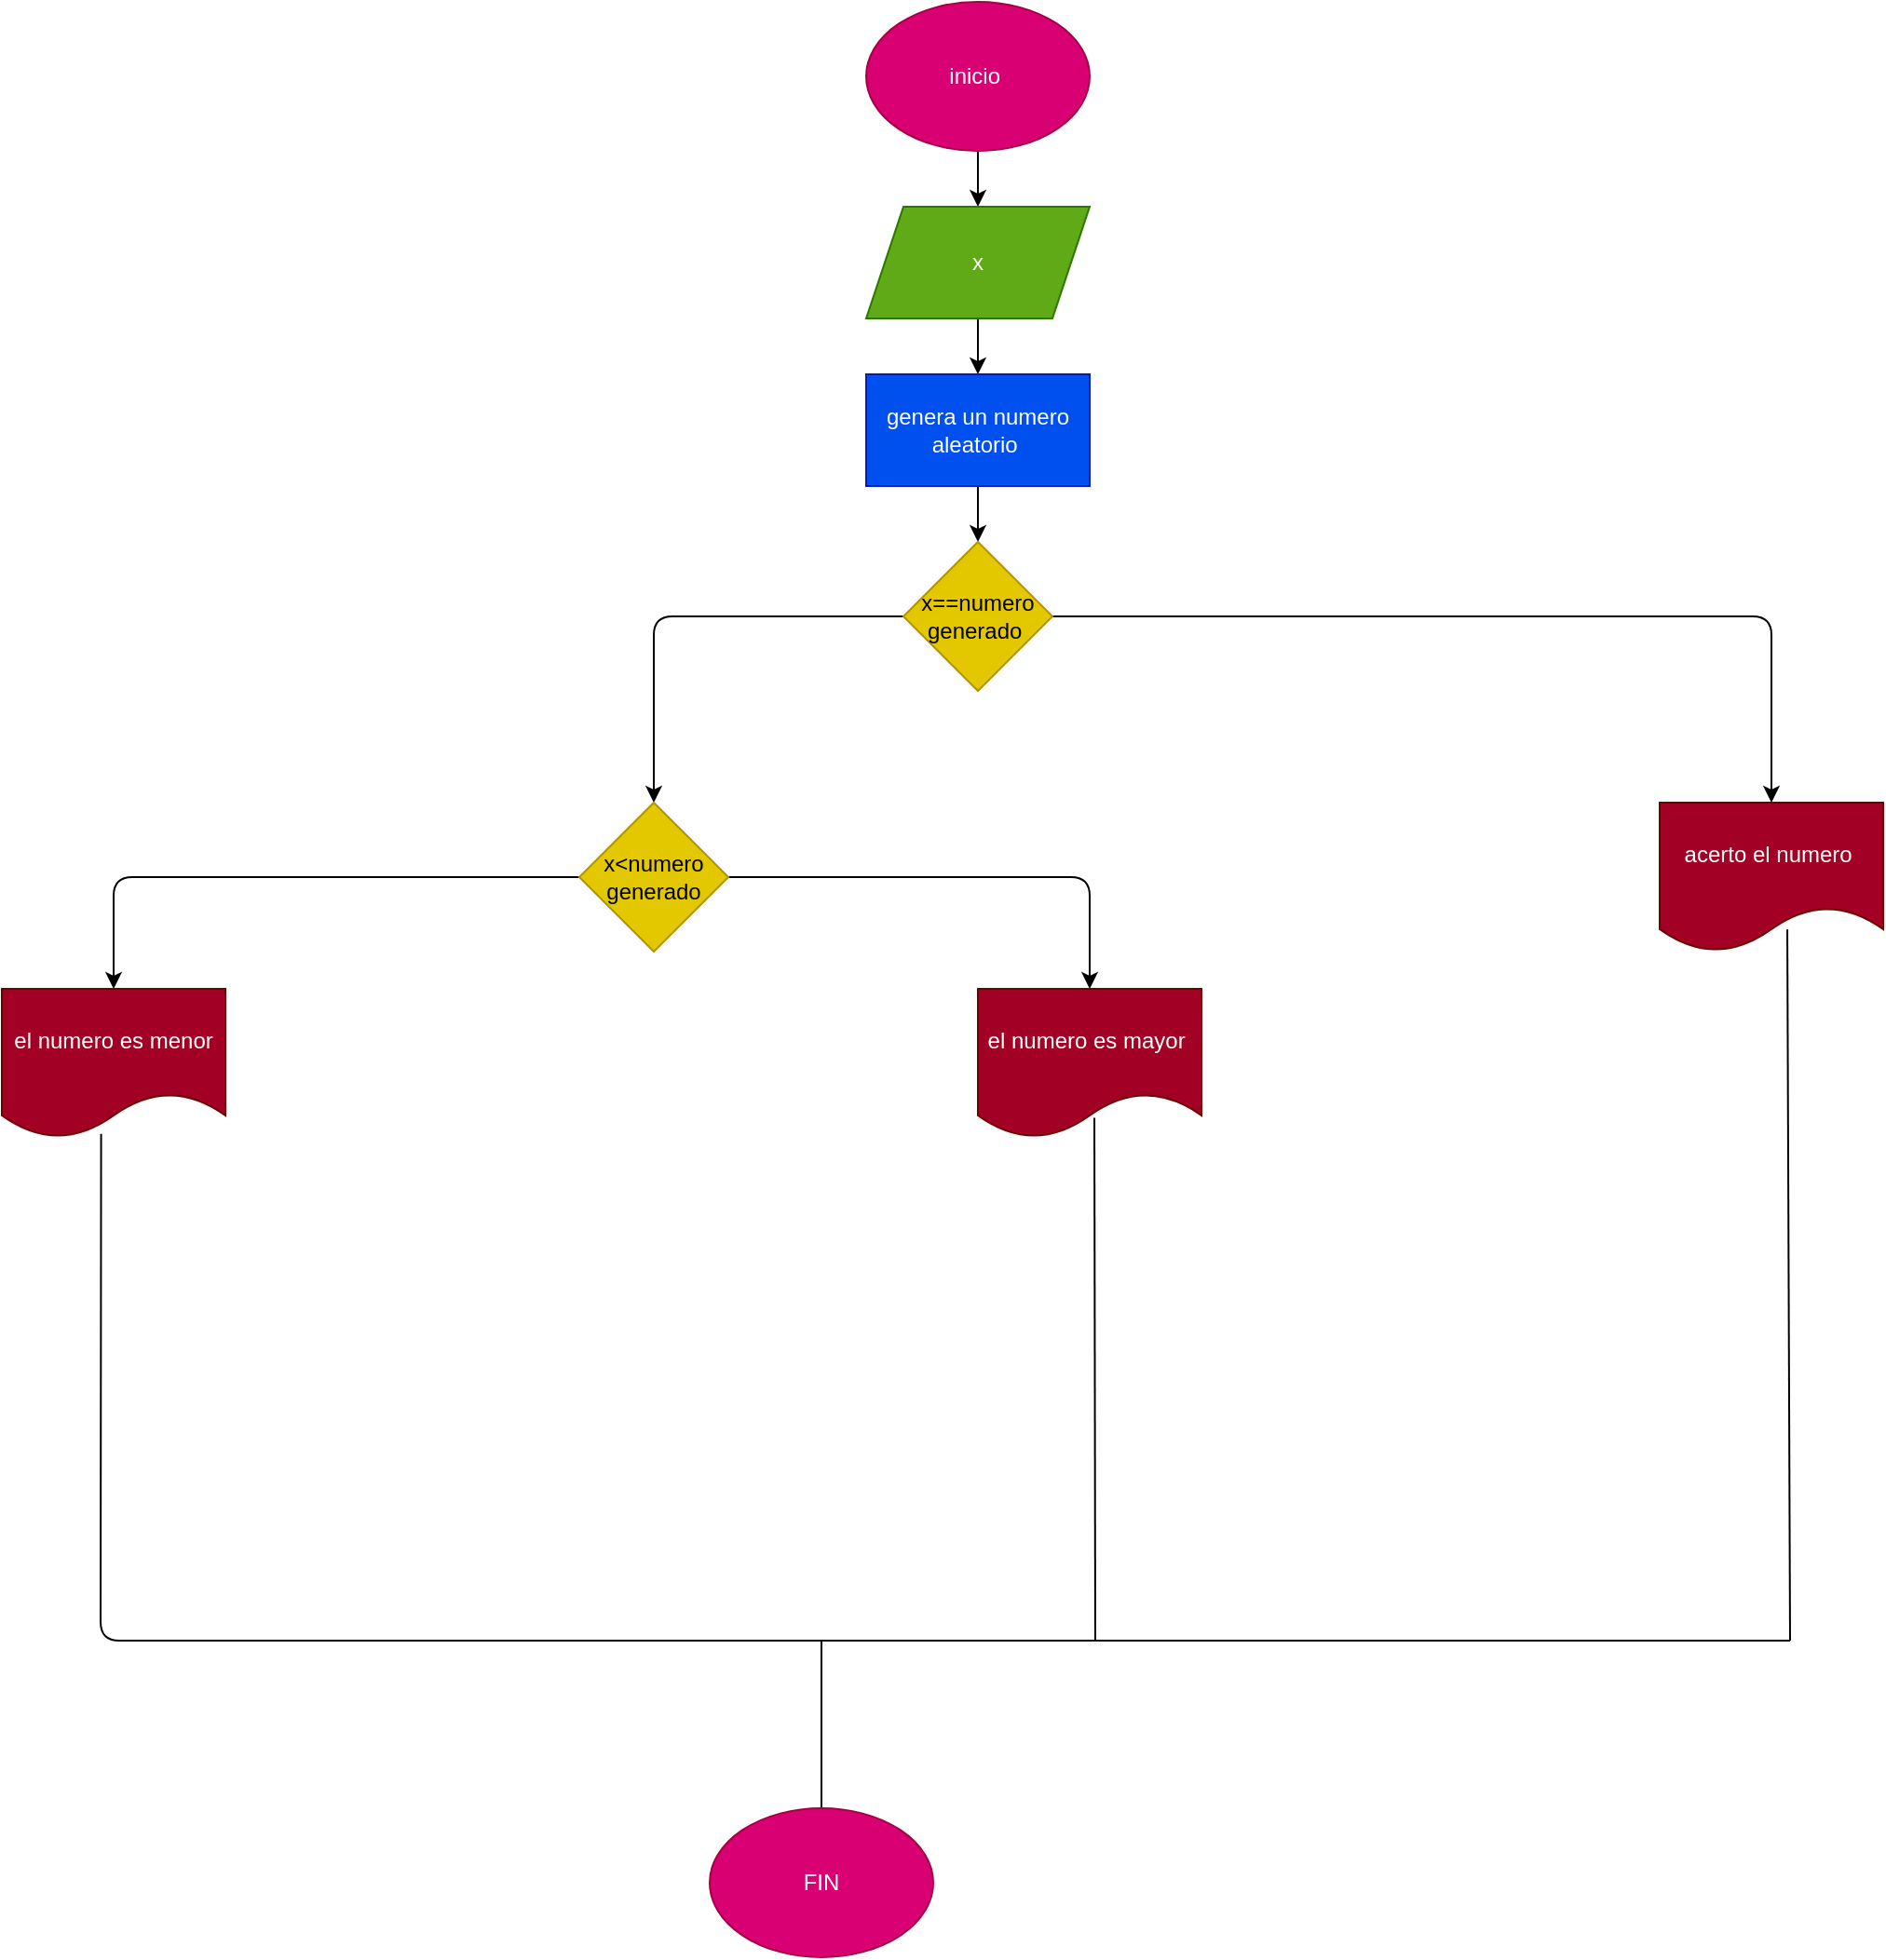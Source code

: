 <mxfile>
    <diagram id="lmfWorfoPp4Eis3ky2Kp" name="Página-1">
        <mxGraphModel dx="1831" dy="409" grid="1" gridSize="10" guides="1" tooltips="1" connect="1" arrows="1" fold="1" page="1" pageScale="1" pageWidth="1169" pageHeight="827" math="0" shadow="0">
            <root>
                <mxCell id="0"/>
                <mxCell id="1" parent="0"/>
                <mxCell id="30" value="" style="edgeStyle=none;html=1;" edge="1" parent="1" source="31" target="33">
                    <mxGeometry relative="1" as="geometry"/>
                </mxCell>
                <mxCell id="31" value="inicio&amp;nbsp;" style="ellipse;whiteSpace=wrap;html=1;fillColor=#d80073;fontColor=#ffffff;strokeColor=#A50040;" vertex="1" parent="1">
                    <mxGeometry x="354" width="120" height="80" as="geometry"/>
                </mxCell>
                <mxCell id="32" value="" style="edgeStyle=none;html=1;" edge="1" parent="1" source="33" target="35">
                    <mxGeometry relative="1" as="geometry"/>
                </mxCell>
                <mxCell id="33" value="x" style="shape=parallelogram;perimeter=parallelogramPerimeter;whiteSpace=wrap;html=1;fixedSize=1;fillColor=#60a917;fontColor=#ffffff;strokeColor=#2D7600;" vertex="1" parent="1">
                    <mxGeometry x="354" y="110" width="120" height="60" as="geometry"/>
                </mxCell>
                <mxCell id="34" value="" style="edgeStyle=none;html=1;" edge="1" parent="1" source="35" target="38">
                    <mxGeometry relative="1" as="geometry"/>
                </mxCell>
                <mxCell id="35" value="genera un numero aleatorio&amp;nbsp;" style="whiteSpace=wrap;html=1;fillColor=#0050ef;fontColor=#ffffff;strokeColor=#001DBC;" vertex="1" parent="1">
                    <mxGeometry x="354" y="200" width="120" height="60" as="geometry"/>
                </mxCell>
                <mxCell id="36" value="" style="edgeStyle=none;html=1;entryX=0.5;entryY=0;entryDx=0;entryDy=0;" edge="1" parent="1" source="38" target="44">
                    <mxGeometry relative="1" as="geometry">
                        <mxPoint x="840" y="370" as="targetPoint"/>
                        <Array as="points">
                            <mxPoint x="840" y="330"/>
                        </Array>
                    </mxGeometry>
                </mxCell>
                <mxCell id="37" value="" style="edgeStyle=none;html=1;" edge="1" parent="1" source="38" target="41">
                    <mxGeometry relative="1" as="geometry">
                        <Array as="points">
                            <mxPoint x="240" y="330"/>
                        </Array>
                    </mxGeometry>
                </mxCell>
                <mxCell id="38" value="x==numero&lt;br&gt;generado&amp;nbsp;" style="rhombus;whiteSpace=wrap;html=1;fillColor=#e3c800;fontColor=#000000;strokeColor=#B09500;" vertex="1" parent="1">
                    <mxGeometry x="374" y="290" width="80" height="80" as="geometry"/>
                </mxCell>
                <mxCell id="39" value="" style="edgeStyle=none;html=1;entryX=0.5;entryY=0;entryDx=0;entryDy=0;" edge="1" parent="1" source="41" target="43">
                    <mxGeometry relative="1" as="geometry">
                        <mxPoint x="474" y="525" as="targetPoint"/>
                        <Array as="points">
                            <mxPoint x="474" y="470"/>
                        </Array>
                    </mxGeometry>
                </mxCell>
                <mxCell id="40" value="" style="edgeStyle=none;html=1;entryX=0.5;entryY=0;entryDx=0;entryDy=0;" edge="1" parent="1" source="41" target="42">
                    <mxGeometry relative="1" as="geometry">
                        <mxPoint x="-50" y="525" as="targetPoint"/>
                        <Array as="points">
                            <mxPoint x="-50" y="470"/>
                        </Array>
                    </mxGeometry>
                </mxCell>
                <mxCell id="41" value="x&amp;lt;numero generado" style="rhombus;whiteSpace=wrap;html=1;fillColor=#e3c800;fontColor=#000000;strokeColor=#B09500;" vertex="1" parent="1">
                    <mxGeometry x="200" y="430" width="80" height="80" as="geometry"/>
                </mxCell>
                <mxCell id="42" value="el numero es menor" style="shape=document;whiteSpace=wrap;html=1;boundedLbl=1;fillColor=#a20025;fontColor=#ffffff;strokeColor=#6F0000;" vertex="1" parent="1">
                    <mxGeometry x="-110" y="530" width="120" height="80" as="geometry"/>
                </mxCell>
                <mxCell id="43" value="el numero es mayor&amp;nbsp;" style="shape=document;whiteSpace=wrap;html=1;boundedLbl=1;fillColor=#a20025;fontColor=#ffffff;strokeColor=#6F0000;" vertex="1" parent="1">
                    <mxGeometry x="414" y="530" width="120" height="80" as="geometry"/>
                </mxCell>
                <mxCell id="44" value="acerto el numero&amp;nbsp;" style="shape=document;whiteSpace=wrap;html=1;boundedLbl=1;fillColor=#a20025;fontColor=#ffffff;strokeColor=#6F0000;" vertex="1" parent="1">
                    <mxGeometry x="780" y="430" width="120" height="80" as="geometry"/>
                </mxCell>
                <mxCell id="45" value="" style="endArrow=none;html=1;exitX=0.444;exitY=0.974;exitDx=0;exitDy=0;exitPerimeter=0;" edge="1" parent="1" source="42">
                    <mxGeometry width="50" height="50" relative="1" as="geometry">
                        <mxPoint x="490" y="770" as="sourcePoint"/>
                        <mxPoint x="850" y="880" as="targetPoint"/>
                        <Array as="points">
                            <mxPoint x="-57" y="880"/>
                        </Array>
                    </mxGeometry>
                </mxCell>
                <mxCell id="46" value="" style="endArrow=none;html=1;entryX=0.571;entryY=0.852;entryDx=0;entryDy=0;entryPerimeter=0;" edge="1" parent="1" target="44">
                    <mxGeometry width="50" height="50" relative="1" as="geometry">
                        <mxPoint x="850" y="880" as="sourcePoint"/>
                        <mxPoint x="540" y="720" as="targetPoint"/>
                    </mxGeometry>
                </mxCell>
                <mxCell id="47" value="" style="endArrow=none;html=1;entryX=0.521;entryY=0.866;entryDx=0;entryDy=0;entryPerimeter=0;" edge="1" parent="1" target="43">
                    <mxGeometry width="50" height="50" relative="1" as="geometry">
                        <mxPoint x="477" y="880" as="sourcePoint"/>
                        <mxPoint x="540" y="720" as="targetPoint"/>
                    </mxGeometry>
                </mxCell>
                <mxCell id="50" value="" style="endArrow=none;html=1;" edge="1" parent="1">
                    <mxGeometry width="50" height="50" relative="1" as="geometry">
                        <mxPoint x="330" y="980" as="sourcePoint"/>
                        <mxPoint x="330" y="880" as="targetPoint"/>
                    </mxGeometry>
                </mxCell>
                <mxCell id="51" value="FIN" style="ellipse;whiteSpace=wrap;html=1;fillColor=#d80073;fontColor=#ffffff;strokeColor=#A50040;" vertex="1" parent="1">
                    <mxGeometry x="270" y="970" width="120" height="80" as="geometry"/>
                </mxCell>
            </root>
        </mxGraphModel>
    </diagram>
</mxfile>